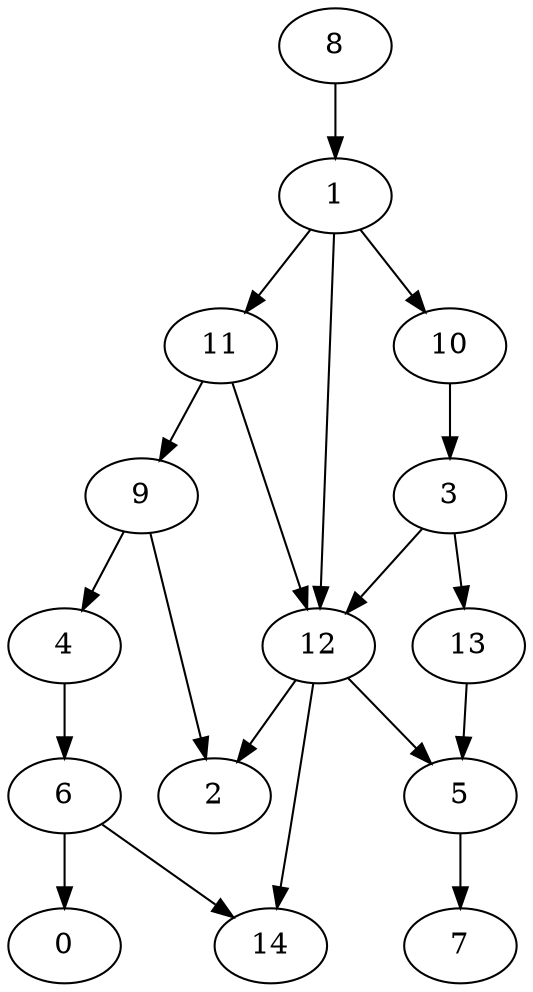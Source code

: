 digraph {
	graph [ "Name"="testing-node15-edge25" ];
	"0" ["Weight"=2];
	"1" ["Weight"=8];
	"2" ["Weight"=8];
	"3" ["Weight"=4];
	"4" ["Weight"=8];
	"5" ["Weight"=4];
	"6" ["Weight"=0];
	"7" ["Weight"=8];
	"8" ["Weight"=0];
	"9" ["Weight"=5];
	"10" ["Weight"=5];
	"11" ["Weight"=5];
	"12" ["Weight"=3];
	"13" ["Weight"=6];
	"14" ["Weight"=1];
	"6" -> "0" ["Weight"=8];
	"13" -> "5" ["Weight"=2];
	"9" -> "2" ["Weight"=0];
	"12" -> "14" ["Weight"=6];
	"6" -> "14" ["Weight"=9];
	"10" -> "3" ["Weight"=4];
	"4" -> "6" ["Weight"=1];
	"1" -> "12" ["Weight"=2];
	"9" -> "4" ["Weight"=2];
	"11" -> "12" ["Weight"=8];
	"1" -> "10" ["Weight"=2];
	"3" -> "13" ["Weight"=4];
	"8" -> "1" ["Weight"=3];
	"1" -> "11" ["Weight"=9];
	"3" -> "12" ["Weight"=0];
	"12" -> "2" ["Weight"=7];
	"11" -> "9" ["Weight"=8];
	"12" -> "5" ["Weight"=4];
	"5" -> "7" ["Weight"=1];
}
